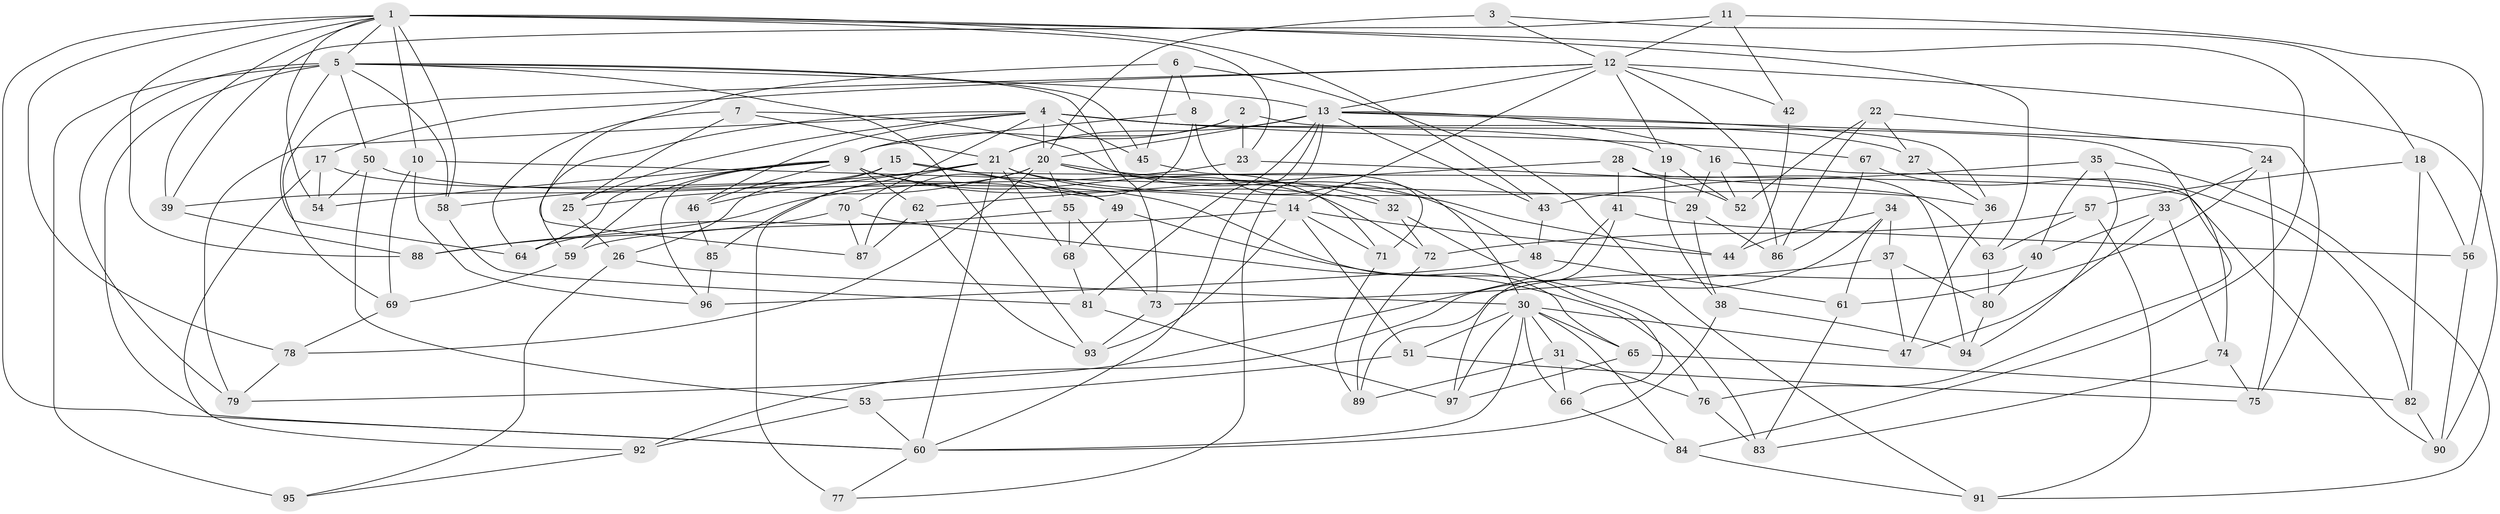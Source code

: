 // original degree distribution, {4: 1.0}
// Generated by graph-tools (version 1.1) at 2025/53/03/04/25 22:53:31]
// undirected, 97 vertices, 223 edges
graph export_dot {
  node [color=gray90,style=filled];
  1;
  2;
  3;
  4;
  5;
  6;
  7;
  8;
  9;
  10;
  11;
  12;
  13;
  14;
  15;
  16;
  17;
  18;
  19;
  20;
  21;
  22;
  23;
  24;
  25;
  26;
  27;
  28;
  29;
  30;
  31;
  32;
  33;
  34;
  35;
  36;
  37;
  38;
  39;
  40;
  41;
  42;
  43;
  44;
  45;
  46;
  47;
  48;
  49;
  50;
  51;
  52;
  53;
  54;
  55;
  56;
  57;
  58;
  59;
  60;
  61;
  62;
  63;
  64;
  65;
  66;
  67;
  68;
  69;
  70;
  71;
  72;
  73;
  74;
  75;
  76;
  77;
  78;
  79;
  80;
  81;
  82;
  83;
  84;
  85;
  86;
  87;
  88;
  89;
  90;
  91;
  92;
  93;
  94;
  95;
  96;
  97;
  1 -- 5 [weight=1.0];
  1 -- 10 [weight=1.0];
  1 -- 23 [weight=1.0];
  1 -- 39 [weight=1.0];
  1 -- 43 [weight=1.0];
  1 -- 54 [weight=1.0];
  1 -- 58 [weight=1.0];
  1 -- 60 [weight=1.0];
  1 -- 63 [weight=1.0];
  1 -- 78 [weight=1.0];
  1 -- 84 [weight=1.0];
  1 -- 88 [weight=1.0];
  2 -- 9 [weight=1.0];
  2 -- 21 [weight=1.0];
  2 -- 23 [weight=1.0];
  2 -- 76 [weight=1.0];
  3 -- 12 [weight=1.0];
  3 -- 18 [weight=1.0];
  3 -- 20 [weight=2.0];
  4 -- 19 [weight=1.0];
  4 -- 20 [weight=1.0];
  4 -- 25 [weight=1.0];
  4 -- 27 [weight=2.0];
  4 -- 45 [weight=1.0];
  4 -- 46 [weight=1.0];
  4 -- 59 [weight=1.0];
  4 -- 67 [weight=2.0];
  4 -- 70 [weight=1.0];
  4 -- 79 [weight=1.0];
  5 -- 13 [weight=1.0];
  5 -- 45 [weight=1.0];
  5 -- 50 [weight=1.0];
  5 -- 58 [weight=1.0];
  5 -- 60 [weight=1.0];
  5 -- 64 [weight=1.0];
  5 -- 73 [weight=1.0];
  5 -- 79 [weight=1.0];
  5 -- 93 [weight=1.0];
  5 -- 95 [weight=2.0];
  6 -- 8 [weight=1.0];
  6 -- 45 [weight=1.0];
  6 -- 87 [weight=1.0];
  6 -- 91 [weight=1.0];
  7 -- 21 [weight=1.0];
  7 -- 25 [weight=1.0];
  7 -- 48 [weight=1.0];
  7 -- 64 [weight=1.0];
  8 -- 9 [weight=1.0];
  8 -- 30 [weight=1.0];
  8 -- 87 [weight=1.0];
  9 -- 14 [weight=3.0];
  9 -- 46 [weight=1.0];
  9 -- 54 [weight=1.0];
  9 -- 59 [weight=1.0];
  9 -- 62 [weight=1.0];
  9 -- 64 [weight=1.0];
  9 -- 72 [weight=1.0];
  9 -- 96 [weight=1.0];
  10 -- 29 [weight=1.0];
  10 -- 69 [weight=1.0];
  10 -- 96 [weight=1.0];
  11 -- 12 [weight=1.0];
  11 -- 39 [weight=1.0];
  11 -- 42 [weight=1.0];
  11 -- 56 [weight=1.0];
  12 -- 13 [weight=1.0];
  12 -- 14 [weight=2.0];
  12 -- 17 [weight=1.0];
  12 -- 19 [weight=1.0];
  12 -- 42 [weight=2.0];
  12 -- 69 [weight=1.0];
  12 -- 86 [weight=1.0];
  12 -- 90 [weight=1.0];
  13 -- 16 [weight=1.0];
  13 -- 20 [weight=1.0];
  13 -- 21 [weight=2.0];
  13 -- 36 [weight=1.0];
  13 -- 43 [weight=1.0];
  13 -- 60 [weight=1.0];
  13 -- 75 [weight=1.0];
  13 -- 77 [weight=1.0];
  13 -- 81 [weight=1.0];
  14 -- 44 [weight=1.0];
  14 -- 51 [weight=1.0];
  14 -- 59 [weight=1.0];
  14 -- 71 [weight=1.0];
  14 -- 93 [weight=1.0];
  15 -- 26 [weight=1.0];
  15 -- 39 [weight=1.0];
  15 -- 49 [weight=1.0];
  15 -- 90 [weight=1.0];
  16 -- 29 [weight=1.0];
  16 -- 52 [weight=1.0];
  16 -- 74 [weight=1.0];
  17 -- 49 [weight=1.0];
  17 -- 54 [weight=1.0];
  17 -- 92 [weight=1.0];
  18 -- 56 [weight=1.0];
  18 -- 57 [weight=1.0];
  18 -- 82 [weight=1.0];
  19 -- 38 [weight=1.0];
  19 -- 52 [weight=1.0];
  20 -- 25 [weight=1.0];
  20 -- 32 [weight=1.0];
  20 -- 44 [weight=1.0];
  20 -- 55 [weight=1.0];
  20 -- 71 [weight=1.0];
  20 -- 78 [weight=1.0];
  20 -- 85 [weight=2.0];
  21 -- 32 [weight=1.0];
  21 -- 36 [weight=1.0];
  21 -- 46 [weight=1.0];
  21 -- 58 [weight=1.0];
  21 -- 60 [weight=1.0];
  21 -- 68 [weight=1.0];
  21 -- 77 [weight=2.0];
  22 -- 24 [weight=1.0];
  22 -- 27 [weight=1.0];
  22 -- 52 [weight=1.0];
  22 -- 86 [weight=1.0];
  23 -- 63 [weight=1.0];
  23 -- 88 [weight=1.0];
  24 -- 33 [weight=1.0];
  24 -- 61 [weight=1.0];
  24 -- 75 [weight=1.0];
  25 -- 26 [weight=1.0];
  26 -- 30 [weight=1.0];
  26 -- 95 [weight=1.0];
  27 -- 36 [weight=1.0];
  28 -- 41 [weight=1.0];
  28 -- 52 [weight=1.0];
  28 -- 62 [weight=1.0];
  28 -- 94 [weight=1.0];
  29 -- 38 [weight=1.0];
  29 -- 86 [weight=1.0];
  30 -- 31 [weight=1.0];
  30 -- 47 [weight=1.0];
  30 -- 51 [weight=1.0];
  30 -- 60 [weight=1.0];
  30 -- 65 [weight=1.0];
  30 -- 66 [weight=1.0];
  30 -- 84 [weight=1.0];
  30 -- 97 [weight=1.0];
  31 -- 66 [weight=1.0];
  31 -- 76 [weight=1.0];
  31 -- 89 [weight=1.0];
  32 -- 66 [weight=1.0];
  32 -- 72 [weight=1.0];
  33 -- 40 [weight=1.0];
  33 -- 47 [weight=1.0];
  33 -- 74 [weight=1.0];
  34 -- 37 [weight=1.0];
  34 -- 44 [weight=1.0];
  34 -- 61 [weight=1.0];
  34 -- 92 [weight=1.0];
  35 -- 40 [weight=1.0];
  35 -- 43 [weight=1.0];
  35 -- 91 [weight=1.0];
  35 -- 94 [weight=1.0];
  36 -- 47 [weight=1.0];
  37 -- 47 [weight=1.0];
  37 -- 73 [weight=1.0];
  37 -- 80 [weight=1.0];
  38 -- 60 [weight=1.0];
  38 -- 94 [weight=1.0];
  39 -- 88 [weight=1.0];
  40 -- 80 [weight=1.0];
  40 -- 89 [weight=1.0];
  41 -- 56 [weight=1.0];
  41 -- 79 [weight=1.0];
  41 -- 97 [weight=1.0];
  42 -- 44 [weight=1.0];
  43 -- 48 [weight=1.0];
  45 -- 71 [weight=1.0];
  46 -- 85 [weight=1.0];
  48 -- 61 [weight=1.0];
  48 -- 96 [weight=1.0];
  49 -- 68 [weight=1.0];
  49 -- 83 [weight=1.0];
  50 -- 53 [weight=1.0];
  50 -- 54 [weight=1.0];
  50 -- 65 [weight=1.0];
  51 -- 53 [weight=1.0];
  51 -- 75 [weight=1.0];
  53 -- 60 [weight=1.0];
  53 -- 92 [weight=1.0];
  55 -- 64 [weight=1.0];
  55 -- 68 [weight=1.0];
  55 -- 73 [weight=1.0];
  56 -- 90 [weight=1.0];
  57 -- 63 [weight=1.0];
  57 -- 72 [weight=1.0];
  57 -- 91 [weight=1.0];
  58 -- 81 [weight=1.0];
  59 -- 69 [weight=1.0];
  60 -- 77 [weight=1.0];
  61 -- 83 [weight=1.0];
  62 -- 87 [weight=1.0];
  62 -- 93 [weight=1.0];
  63 -- 80 [weight=1.0];
  65 -- 82 [weight=1.0];
  65 -- 97 [weight=1.0];
  66 -- 84 [weight=1.0];
  67 -- 82 [weight=1.0];
  67 -- 86 [weight=1.0];
  68 -- 81 [weight=1.0];
  69 -- 78 [weight=1.0];
  70 -- 76 [weight=1.0];
  70 -- 87 [weight=1.0];
  70 -- 88 [weight=1.0];
  71 -- 89 [weight=1.0];
  72 -- 89 [weight=1.0];
  73 -- 93 [weight=1.0];
  74 -- 75 [weight=1.0];
  74 -- 83 [weight=1.0];
  76 -- 83 [weight=1.0];
  78 -- 79 [weight=1.0];
  80 -- 94 [weight=1.0];
  81 -- 97 [weight=1.0];
  82 -- 90 [weight=1.0];
  84 -- 91 [weight=1.0];
  85 -- 96 [weight=1.0];
  92 -- 95 [weight=1.0];
}
